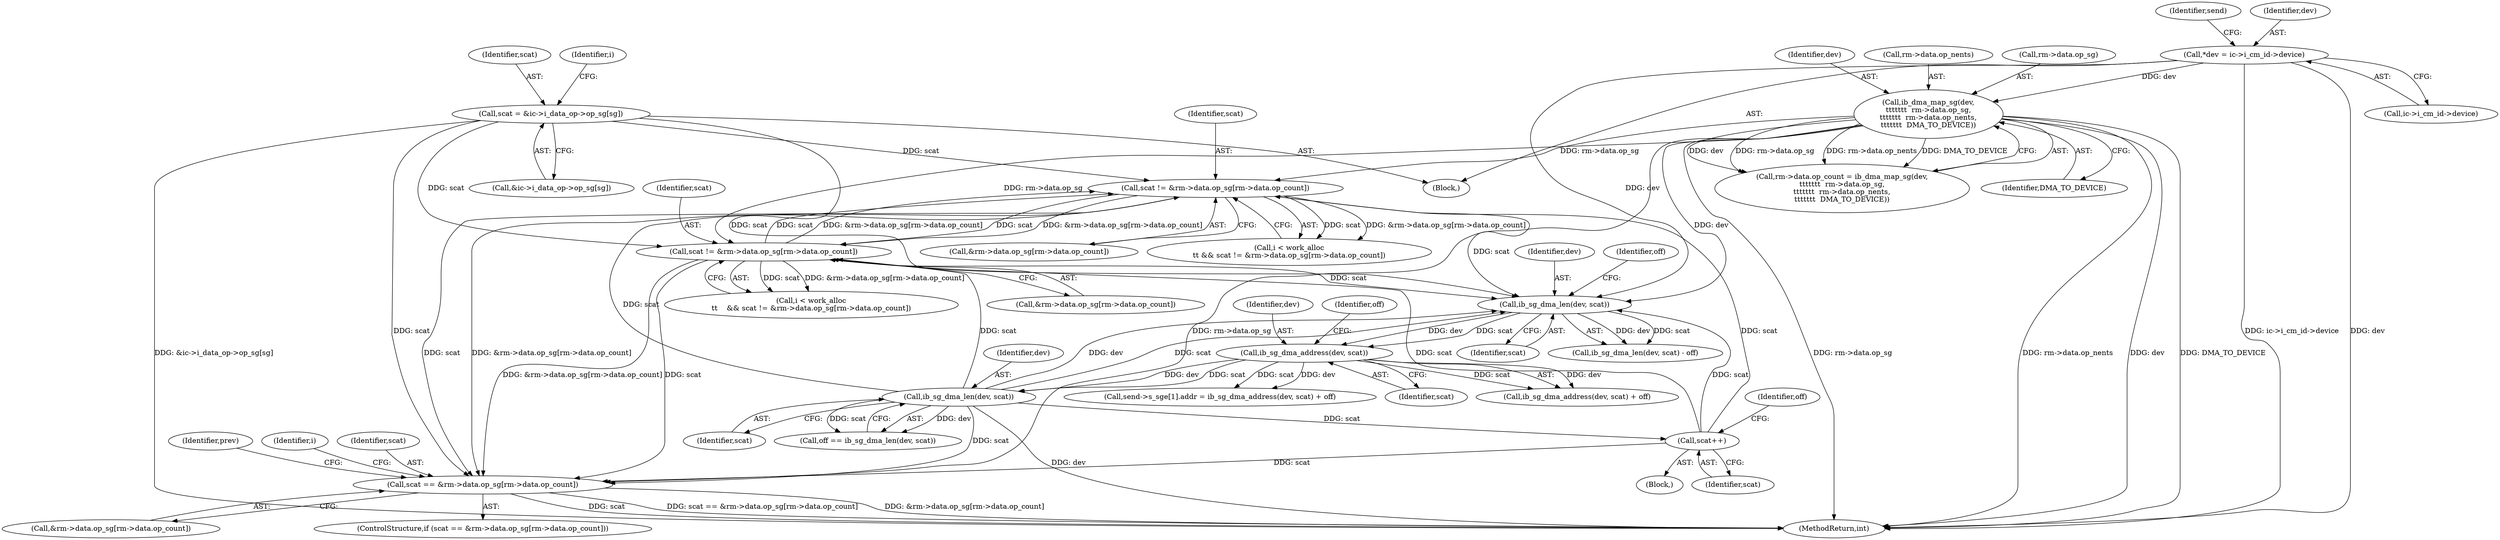 digraph "0_linux_6094628bfd94323fc1cea05ec2c6affd98c18f7f@array" {
"1000875" [label="(Call,scat == &rm->data.op_sg[rm->data.op_count])"];
"1000852" [label="(Call,scat != &rm->data.op_sg[rm->data.op_count])"];
"1000661" [label="(Call,scat != &rm->data.op_sg[rm->data.op_count])"];
"1000558" [label="(Call,scat = &ic->i_data_op->op_sg[sg])"];
"1000723" [label="(Call,ib_sg_dma_len(dev, scat))"];
"1000701" [label="(Call,ib_sg_dma_address(dev, scat))"];
"1000681" [label="(Call,ib_sg_dma_len(dev, scat))"];
"1000132" [label="(Call,*dev = ic->i_cm_id->device)"];
"1000345" [label="(Call,ib_dma_map_sg(dev,\n\t\t\t\t\t\t\t  rm->data.op_sg,\n\t\t\t\t\t\t\t  rm->data.op_nents,\n\t\t\t\t\t\t\t  DMA_TO_DEVICE))"];
"1000727" [label="(Call,scat++)"];
"1000726" [label="(Block,)"];
"1000854" [label="(Call,&rm->data.op_sg[rm->data.op_count])"];
"1000724" [label="(Identifier,dev)"];
"1000682" [label="(Identifier,dev)"];
"1000141" [label="(Identifier,send)"];
"1000723" [label="(Call,ib_sg_dma_len(dev, scat))"];
"1000681" [label="(Call,ib_sg_dma_len(dev, scat))"];
"1000662" [label="(Identifier,scat)"];
"1000848" [label="(Call,i < work_alloc\n\t\t && scat != &rm->data.op_sg[rm->data.op_count])"];
"1000559" [label="(Identifier,scat)"];
"1000345" [label="(Call,ib_dma_map_sg(dev,\n\t\t\t\t\t\t\t  rm->data.op_sg,\n\t\t\t\t\t\t\t  rm->data.op_nents,\n\t\t\t\t\t\t\t  DMA_TO_DEVICE))"];
"1000133" [label="(Identifier,dev)"];
"1000704" [label="(Identifier,off)"];
"1000558" [label="(Call,scat = &ic->i_data_op->op_sg[sg])"];
"1000657" [label="(Call,i < work_alloc\n\t\t    && scat != &rm->data.op_sg[rm->data.op_count])"];
"1000892" [label="(Identifier,prev)"];
"1000692" [label="(Call,send->s_sge[1].addr = ib_sg_dma_address(dev, scat) + off)"];
"1000134" [label="(Call,ic->i_cm_id->device)"];
"1000569" [label="(Identifier,i)"];
"1000701" [label="(Call,ib_sg_dma_address(dev, scat))"];
"1000346" [label="(Identifier,dev)"];
"1000728" [label="(Identifier,scat)"];
"1000852" [label="(Call,scat != &rm->data.op_sg[rm->data.op_count])"];
"1001026" [label="(MethodReturn,int)"];
"1000352" [label="(Call,rm->data.op_nents)"];
"1000911" [label="(Identifier,i)"];
"1000560" [label="(Call,&ic->i_data_op->op_sg[sg])"];
"1000680" [label="(Call,ib_sg_dma_len(dev, scat) - off)"];
"1000721" [label="(Call,off == ib_sg_dma_len(dev, scat))"];
"1000347" [label="(Call,rm->data.op_sg)"];
"1000874" [label="(ControlStructure,if (scat == &rm->data.op_sg[rm->data.op_count]))"];
"1000661" [label="(Call,scat != &rm->data.op_sg[rm->data.op_count])"];
"1000727" [label="(Call,scat++)"];
"1000339" [label="(Call,rm->data.op_count = ib_dma_map_sg(dev,\n\t\t\t\t\t\t\t  rm->data.op_sg,\n\t\t\t\t\t\t\t  rm->data.op_nents,\n\t\t\t\t\t\t\t  DMA_TO_DEVICE))"];
"1000684" [label="(Identifier,off)"];
"1000730" [label="(Identifier,off)"];
"1000853" [label="(Identifier,scat)"];
"1000703" [label="(Identifier,scat)"];
"1000357" [label="(Identifier,DMA_TO_DEVICE)"];
"1000124" [label="(Block,)"];
"1000876" [label="(Identifier,scat)"];
"1000725" [label="(Identifier,scat)"];
"1000877" [label="(Call,&rm->data.op_sg[rm->data.op_count])"];
"1000663" [label="(Call,&rm->data.op_sg[rm->data.op_count])"];
"1000702" [label="(Identifier,dev)"];
"1000700" [label="(Call,ib_sg_dma_address(dev, scat) + off)"];
"1000683" [label="(Identifier,scat)"];
"1000132" [label="(Call,*dev = ic->i_cm_id->device)"];
"1000875" [label="(Call,scat == &rm->data.op_sg[rm->data.op_count])"];
"1000875" -> "1000874"  [label="AST: "];
"1000875" -> "1000877"  [label="CFG: "];
"1000876" -> "1000875"  [label="AST: "];
"1000877" -> "1000875"  [label="AST: "];
"1000892" -> "1000875"  [label="CFG: "];
"1000911" -> "1000875"  [label="CFG: "];
"1000875" -> "1001026"  [label="DDG: scat"];
"1000875" -> "1001026"  [label="DDG: scat == &rm->data.op_sg[rm->data.op_count]"];
"1000875" -> "1001026"  [label="DDG: &rm->data.op_sg[rm->data.op_count]"];
"1000852" -> "1000875"  [label="DDG: scat"];
"1000852" -> "1000875"  [label="DDG: &rm->data.op_sg[rm->data.op_count]"];
"1000661" -> "1000875"  [label="DDG: scat"];
"1000661" -> "1000875"  [label="DDG: &rm->data.op_sg[rm->data.op_count]"];
"1000558" -> "1000875"  [label="DDG: scat"];
"1000723" -> "1000875"  [label="DDG: scat"];
"1000727" -> "1000875"  [label="DDG: scat"];
"1000345" -> "1000875"  [label="DDG: rm->data.op_sg"];
"1000852" -> "1000848"  [label="AST: "];
"1000852" -> "1000854"  [label="CFG: "];
"1000853" -> "1000852"  [label="AST: "];
"1000854" -> "1000852"  [label="AST: "];
"1000848" -> "1000852"  [label="CFG: "];
"1000852" -> "1000661"  [label="DDG: scat"];
"1000852" -> "1000661"  [label="DDG: &rm->data.op_sg[rm->data.op_count]"];
"1000852" -> "1000681"  [label="DDG: scat"];
"1000852" -> "1000848"  [label="DDG: scat"];
"1000852" -> "1000848"  [label="DDG: &rm->data.op_sg[rm->data.op_count]"];
"1000661" -> "1000852"  [label="DDG: scat"];
"1000661" -> "1000852"  [label="DDG: &rm->data.op_sg[rm->data.op_count]"];
"1000558" -> "1000852"  [label="DDG: scat"];
"1000723" -> "1000852"  [label="DDG: scat"];
"1000727" -> "1000852"  [label="DDG: scat"];
"1000345" -> "1000852"  [label="DDG: rm->data.op_sg"];
"1000661" -> "1000657"  [label="AST: "];
"1000661" -> "1000663"  [label="CFG: "];
"1000662" -> "1000661"  [label="AST: "];
"1000663" -> "1000661"  [label="AST: "];
"1000657" -> "1000661"  [label="CFG: "];
"1000661" -> "1000657"  [label="DDG: scat"];
"1000661" -> "1000657"  [label="DDG: &rm->data.op_sg[rm->data.op_count]"];
"1000558" -> "1000661"  [label="DDG: scat"];
"1000723" -> "1000661"  [label="DDG: scat"];
"1000727" -> "1000661"  [label="DDG: scat"];
"1000345" -> "1000661"  [label="DDG: rm->data.op_sg"];
"1000661" -> "1000681"  [label="DDG: scat"];
"1000558" -> "1000124"  [label="AST: "];
"1000558" -> "1000560"  [label="CFG: "];
"1000559" -> "1000558"  [label="AST: "];
"1000560" -> "1000558"  [label="AST: "];
"1000569" -> "1000558"  [label="CFG: "];
"1000558" -> "1001026"  [label="DDG: &ic->i_data_op->op_sg[sg]"];
"1000558" -> "1000681"  [label="DDG: scat"];
"1000723" -> "1000721"  [label="AST: "];
"1000723" -> "1000725"  [label="CFG: "];
"1000724" -> "1000723"  [label="AST: "];
"1000725" -> "1000723"  [label="AST: "];
"1000721" -> "1000723"  [label="CFG: "];
"1000723" -> "1001026"  [label="DDG: dev"];
"1000723" -> "1000681"  [label="DDG: dev"];
"1000723" -> "1000681"  [label="DDG: scat"];
"1000723" -> "1000721"  [label="DDG: dev"];
"1000723" -> "1000721"  [label="DDG: scat"];
"1000701" -> "1000723"  [label="DDG: dev"];
"1000701" -> "1000723"  [label="DDG: scat"];
"1000723" -> "1000727"  [label="DDG: scat"];
"1000701" -> "1000700"  [label="AST: "];
"1000701" -> "1000703"  [label="CFG: "];
"1000702" -> "1000701"  [label="AST: "];
"1000703" -> "1000701"  [label="AST: "];
"1000704" -> "1000701"  [label="CFG: "];
"1000701" -> "1000692"  [label="DDG: dev"];
"1000701" -> "1000692"  [label="DDG: scat"];
"1000701" -> "1000700"  [label="DDG: dev"];
"1000701" -> "1000700"  [label="DDG: scat"];
"1000681" -> "1000701"  [label="DDG: dev"];
"1000681" -> "1000701"  [label="DDG: scat"];
"1000681" -> "1000680"  [label="AST: "];
"1000681" -> "1000683"  [label="CFG: "];
"1000682" -> "1000681"  [label="AST: "];
"1000683" -> "1000681"  [label="AST: "];
"1000684" -> "1000681"  [label="CFG: "];
"1000681" -> "1000680"  [label="DDG: dev"];
"1000681" -> "1000680"  [label="DDG: scat"];
"1000132" -> "1000681"  [label="DDG: dev"];
"1000345" -> "1000681"  [label="DDG: dev"];
"1000727" -> "1000681"  [label="DDG: scat"];
"1000132" -> "1000124"  [label="AST: "];
"1000132" -> "1000134"  [label="CFG: "];
"1000133" -> "1000132"  [label="AST: "];
"1000134" -> "1000132"  [label="AST: "];
"1000141" -> "1000132"  [label="CFG: "];
"1000132" -> "1001026"  [label="DDG: ic->i_cm_id->device"];
"1000132" -> "1001026"  [label="DDG: dev"];
"1000132" -> "1000345"  [label="DDG: dev"];
"1000345" -> "1000339"  [label="AST: "];
"1000345" -> "1000357"  [label="CFG: "];
"1000346" -> "1000345"  [label="AST: "];
"1000347" -> "1000345"  [label="AST: "];
"1000352" -> "1000345"  [label="AST: "];
"1000357" -> "1000345"  [label="AST: "];
"1000339" -> "1000345"  [label="CFG: "];
"1000345" -> "1001026"  [label="DDG: DMA_TO_DEVICE"];
"1000345" -> "1001026"  [label="DDG: rm->data.op_sg"];
"1000345" -> "1001026"  [label="DDG: rm->data.op_nents"];
"1000345" -> "1001026"  [label="DDG: dev"];
"1000345" -> "1000339"  [label="DDG: dev"];
"1000345" -> "1000339"  [label="DDG: rm->data.op_sg"];
"1000345" -> "1000339"  [label="DDG: rm->data.op_nents"];
"1000345" -> "1000339"  [label="DDG: DMA_TO_DEVICE"];
"1000727" -> "1000726"  [label="AST: "];
"1000727" -> "1000728"  [label="CFG: "];
"1000728" -> "1000727"  [label="AST: "];
"1000730" -> "1000727"  [label="CFG: "];
}
